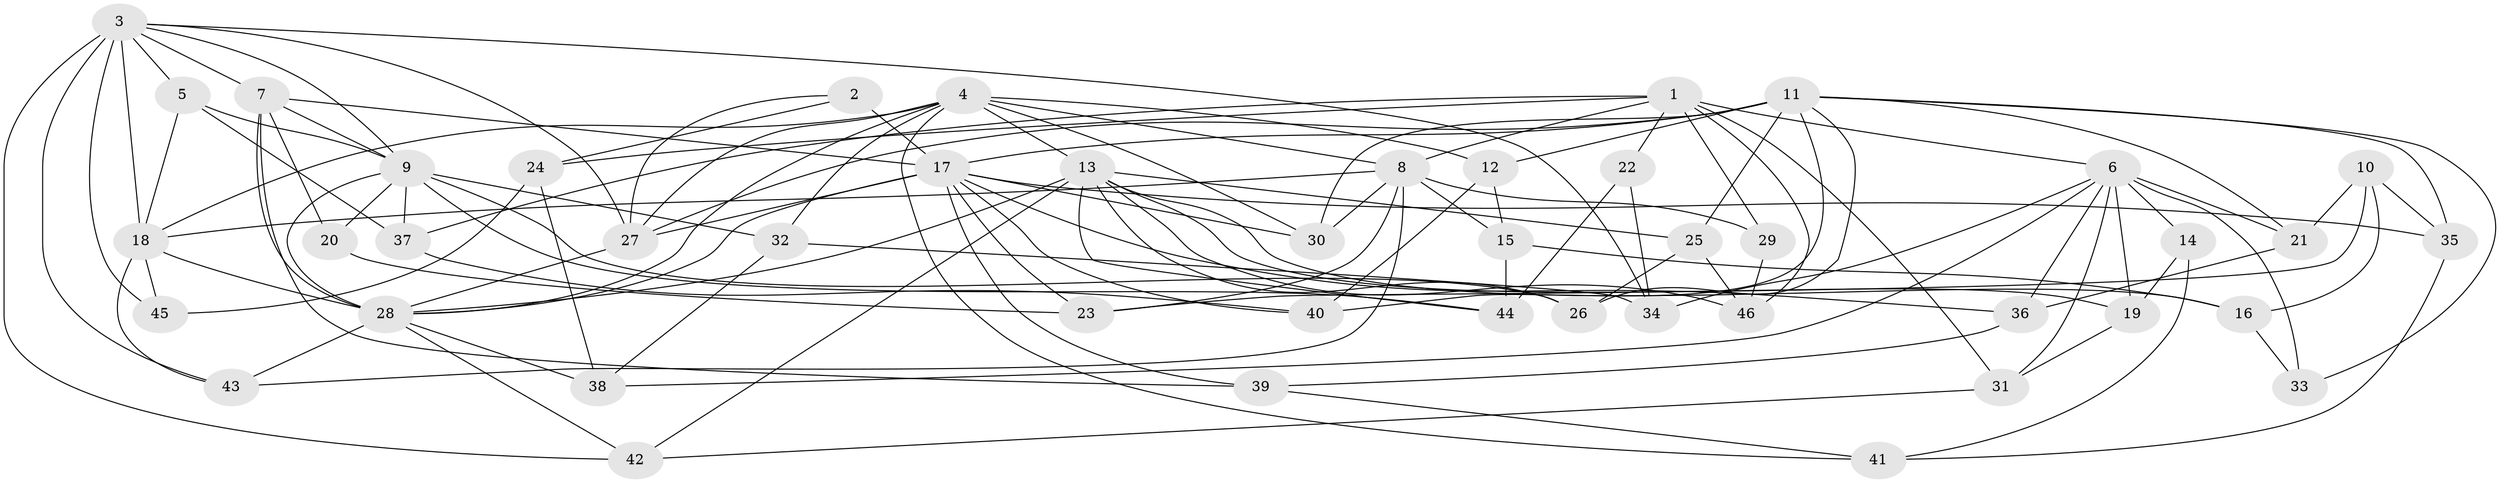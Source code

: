 // original degree distribution, {4: 1.0}
// Generated by graph-tools (version 1.1) at 2025/37/03/09/25 02:37:49]
// undirected, 46 vertices, 118 edges
graph export_dot {
graph [start="1"]
  node [color=gray90,style=filled];
  1;
  2;
  3;
  4;
  5;
  6;
  7;
  8;
  9;
  10;
  11;
  12;
  13;
  14;
  15;
  16;
  17;
  18;
  19;
  20;
  21;
  22;
  23;
  24;
  25;
  26;
  27;
  28;
  29;
  30;
  31;
  32;
  33;
  34;
  35;
  36;
  37;
  38;
  39;
  40;
  41;
  42;
  43;
  44;
  45;
  46;
  1 -- 6 [weight=2.0];
  1 -- 8 [weight=1.0];
  1 -- 22 [weight=2.0];
  1 -- 24 [weight=1.0];
  1 -- 29 [weight=1.0];
  1 -- 31 [weight=1.0];
  1 -- 37 [weight=1.0];
  1 -- 46 [weight=1.0];
  2 -- 17 [weight=2.0];
  2 -- 24 [weight=1.0];
  2 -- 27 [weight=1.0];
  3 -- 5 [weight=1.0];
  3 -- 7 [weight=1.0];
  3 -- 9 [weight=1.0];
  3 -- 18 [weight=3.0];
  3 -- 27 [weight=1.0];
  3 -- 34 [weight=1.0];
  3 -- 42 [weight=1.0];
  3 -- 43 [weight=1.0];
  3 -- 45 [weight=2.0];
  4 -- 8 [weight=1.0];
  4 -- 12 [weight=1.0];
  4 -- 13 [weight=2.0];
  4 -- 18 [weight=1.0];
  4 -- 27 [weight=1.0];
  4 -- 28 [weight=1.0];
  4 -- 30 [weight=1.0];
  4 -- 32 [weight=1.0];
  4 -- 41 [weight=1.0];
  5 -- 9 [weight=1.0];
  5 -- 18 [weight=1.0];
  5 -- 37 [weight=1.0];
  6 -- 14 [weight=2.0];
  6 -- 19 [weight=1.0];
  6 -- 21 [weight=1.0];
  6 -- 31 [weight=1.0];
  6 -- 33 [weight=2.0];
  6 -- 34 [weight=1.0];
  6 -- 36 [weight=1.0];
  6 -- 38 [weight=1.0];
  7 -- 9 [weight=1.0];
  7 -- 17 [weight=1.0];
  7 -- 20 [weight=2.0];
  7 -- 28 [weight=2.0];
  7 -- 39 [weight=1.0];
  8 -- 15 [weight=1.0];
  8 -- 18 [weight=2.0];
  8 -- 23 [weight=1.0];
  8 -- 29 [weight=2.0];
  8 -- 30 [weight=1.0];
  8 -- 43 [weight=1.0];
  9 -- 20 [weight=1.0];
  9 -- 26 [weight=1.0];
  9 -- 28 [weight=2.0];
  9 -- 32 [weight=1.0];
  9 -- 37 [weight=1.0];
  9 -- 44 [weight=1.0];
  10 -- 16 [weight=1.0];
  10 -- 21 [weight=1.0];
  10 -- 23 [weight=1.0];
  10 -- 35 [weight=1.0];
  11 -- 12 [weight=1.0];
  11 -- 17 [weight=1.0];
  11 -- 21 [weight=1.0];
  11 -- 25 [weight=1.0];
  11 -- 26 [weight=1.0];
  11 -- 27 [weight=1.0];
  11 -- 30 [weight=1.0];
  11 -- 33 [weight=1.0];
  11 -- 35 [weight=1.0];
  11 -- 40 [weight=1.0];
  12 -- 15 [weight=1.0];
  12 -- 40 [weight=1.0];
  13 -- 16 [weight=1.0];
  13 -- 19 [weight=1.0];
  13 -- 25 [weight=1.0];
  13 -- 26 [weight=1.0];
  13 -- 28 [weight=1.0];
  13 -- 42 [weight=1.0];
  13 -- 44 [weight=1.0];
  13 -- 46 [weight=1.0];
  14 -- 19 [weight=1.0];
  14 -- 41 [weight=1.0];
  15 -- 16 [weight=1.0];
  15 -- 44 [weight=1.0];
  16 -- 33 [weight=1.0];
  17 -- 23 [weight=1.0];
  17 -- 27 [weight=1.0];
  17 -- 28 [weight=1.0];
  17 -- 30 [weight=1.0];
  17 -- 35 [weight=1.0];
  17 -- 36 [weight=1.0];
  17 -- 39 [weight=1.0];
  17 -- 40 [weight=1.0];
  18 -- 28 [weight=1.0];
  18 -- 43 [weight=1.0];
  18 -- 45 [weight=1.0];
  19 -- 31 [weight=1.0];
  20 -- 23 [weight=1.0];
  21 -- 36 [weight=1.0];
  22 -- 34 [weight=1.0];
  22 -- 44 [weight=1.0];
  24 -- 38 [weight=1.0];
  24 -- 45 [weight=1.0];
  25 -- 26 [weight=1.0];
  25 -- 46 [weight=1.0];
  27 -- 28 [weight=1.0];
  28 -- 38 [weight=1.0];
  28 -- 42 [weight=1.0];
  28 -- 43 [weight=1.0];
  29 -- 46 [weight=1.0];
  31 -- 42 [weight=1.0];
  32 -- 34 [weight=1.0];
  32 -- 38 [weight=1.0];
  35 -- 41 [weight=1.0];
  36 -- 39 [weight=1.0];
  37 -- 40 [weight=1.0];
  39 -- 41 [weight=1.0];
}
